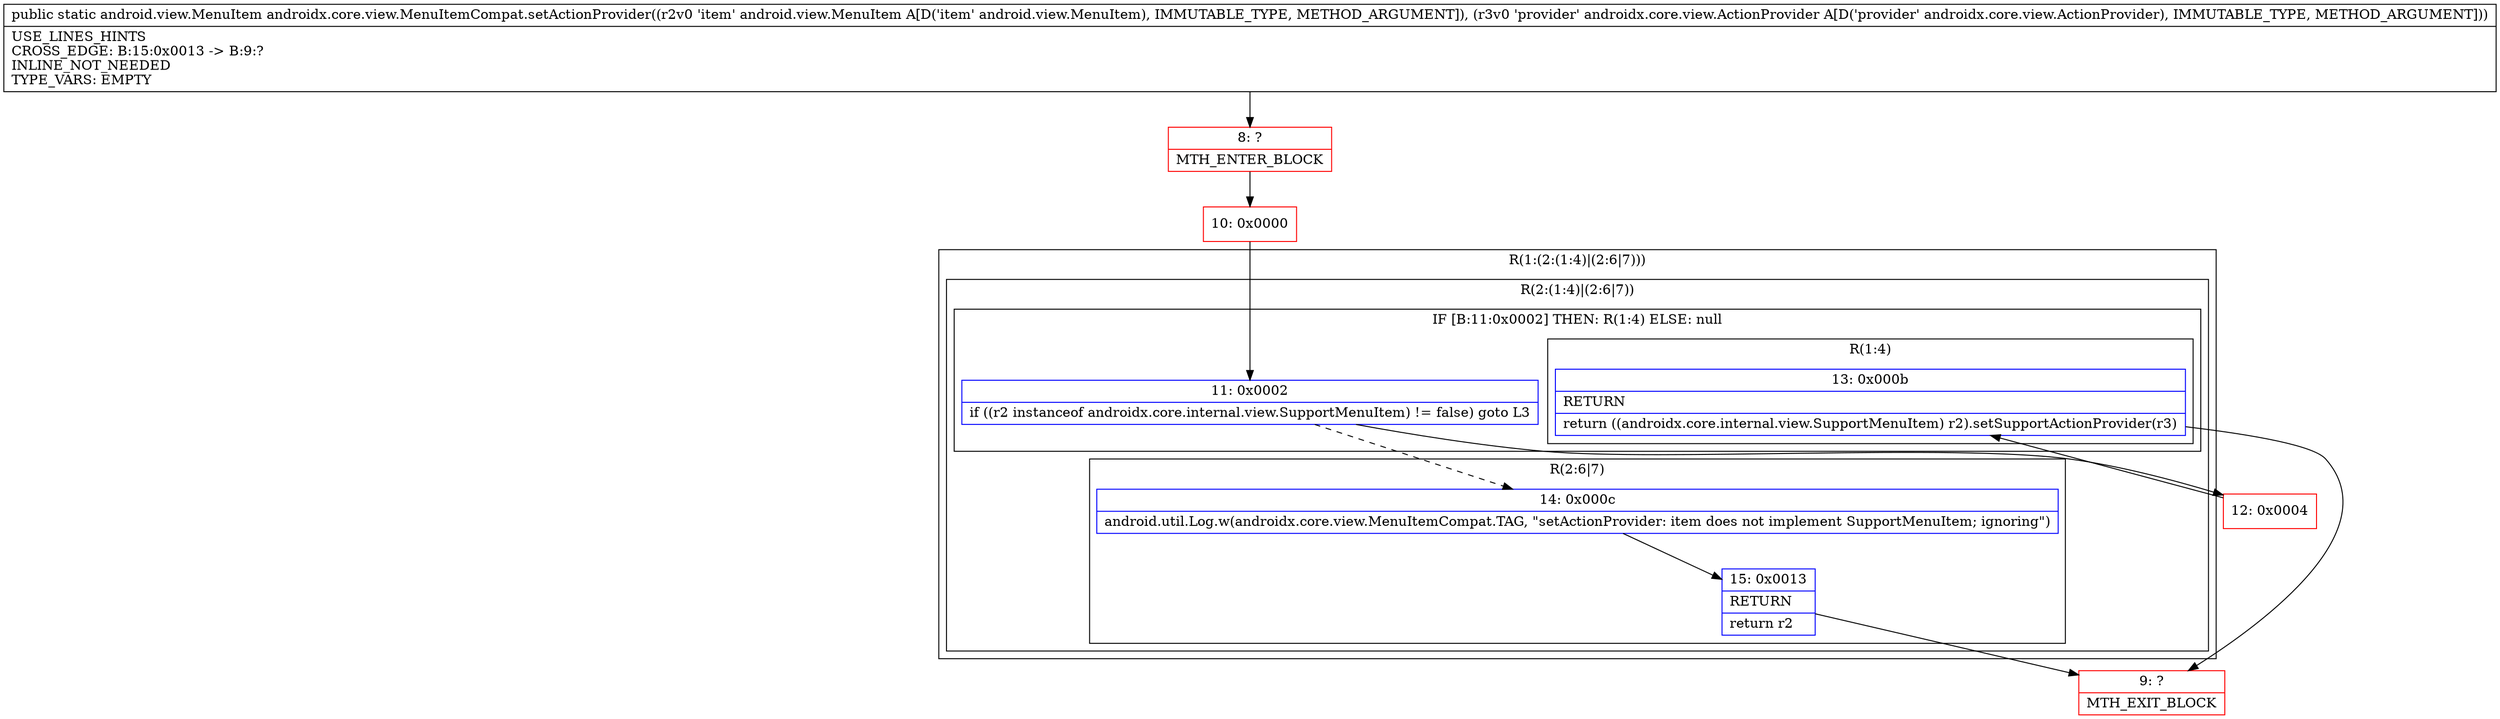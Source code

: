 digraph "CFG forandroidx.core.view.MenuItemCompat.setActionProvider(Landroid\/view\/MenuItem;Landroidx\/core\/view\/ActionProvider;)Landroid\/view\/MenuItem;" {
subgraph cluster_Region_994897992 {
label = "R(1:(2:(1:4)|(2:6|7)))";
node [shape=record,color=blue];
subgraph cluster_Region_803262841 {
label = "R(2:(1:4)|(2:6|7))";
node [shape=record,color=blue];
subgraph cluster_IfRegion_1526798276 {
label = "IF [B:11:0x0002] THEN: R(1:4) ELSE: null";
node [shape=record,color=blue];
Node_11 [shape=record,label="{11\:\ 0x0002|if ((r2 instanceof androidx.core.internal.view.SupportMenuItem) != false) goto L3\l}"];
subgraph cluster_Region_948894393 {
label = "R(1:4)";
node [shape=record,color=blue];
Node_13 [shape=record,label="{13\:\ 0x000b|RETURN\l|return ((androidx.core.internal.view.SupportMenuItem) r2).setSupportActionProvider(r3)\l}"];
}
}
subgraph cluster_Region_1679590224 {
label = "R(2:6|7)";
node [shape=record,color=blue];
Node_14 [shape=record,label="{14\:\ 0x000c|android.util.Log.w(androidx.core.view.MenuItemCompat.TAG, \"setActionProvider: item does not implement SupportMenuItem; ignoring\")\l}"];
Node_15 [shape=record,label="{15\:\ 0x0013|RETURN\l|return r2\l}"];
}
}
}
Node_8 [shape=record,color=red,label="{8\:\ ?|MTH_ENTER_BLOCK\l}"];
Node_10 [shape=record,color=red,label="{10\:\ 0x0000}"];
Node_12 [shape=record,color=red,label="{12\:\ 0x0004}"];
Node_9 [shape=record,color=red,label="{9\:\ ?|MTH_EXIT_BLOCK\l}"];
MethodNode[shape=record,label="{public static android.view.MenuItem androidx.core.view.MenuItemCompat.setActionProvider((r2v0 'item' android.view.MenuItem A[D('item' android.view.MenuItem), IMMUTABLE_TYPE, METHOD_ARGUMENT]), (r3v0 'provider' androidx.core.view.ActionProvider A[D('provider' androidx.core.view.ActionProvider), IMMUTABLE_TYPE, METHOD_ARGUMENT]))  | USE_LINES_HINTS\lCROSS_EDGE: B:15:0x0013 \-\> B:9:?\lINLINE_NOT_NEEDED\lTYPE_VARS: EMPTY\l}"];
MethodNode -> Node_8;Node_11 -> Node_12;
Node_11 -> Node_14[style=dashed];
Node_13 -> Node_9;
Node_14 -> Node_15;
Node_15 -> Node_9;
Node_8 -> Node_10;
Node_10 -> Node_11;
Node_12 -> Node_13;
}

